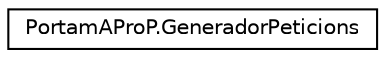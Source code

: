 digraph "Graphical Class Hierarchy"
{
  edge [fontname="Helvetica",fontsize="10",labelfontname="Helvetica",labelfontsize="10"];
  node [fontname="Helvetica",fontsize="10",shape=record];
  rankdir="LR";
  Node0 [label="PortamAProP.GeneradorPeticions",height=0.2,width=0.4,color="black", fillcolor="white", style="filled",URL="$class_portam_a_pro_p_1_1_generador_peticions.html",tooltip="Generador intern de peticions aleatories. -Donat 3 numeros, determinem: –maxSol: Ens diu el nombre m..."];
}
